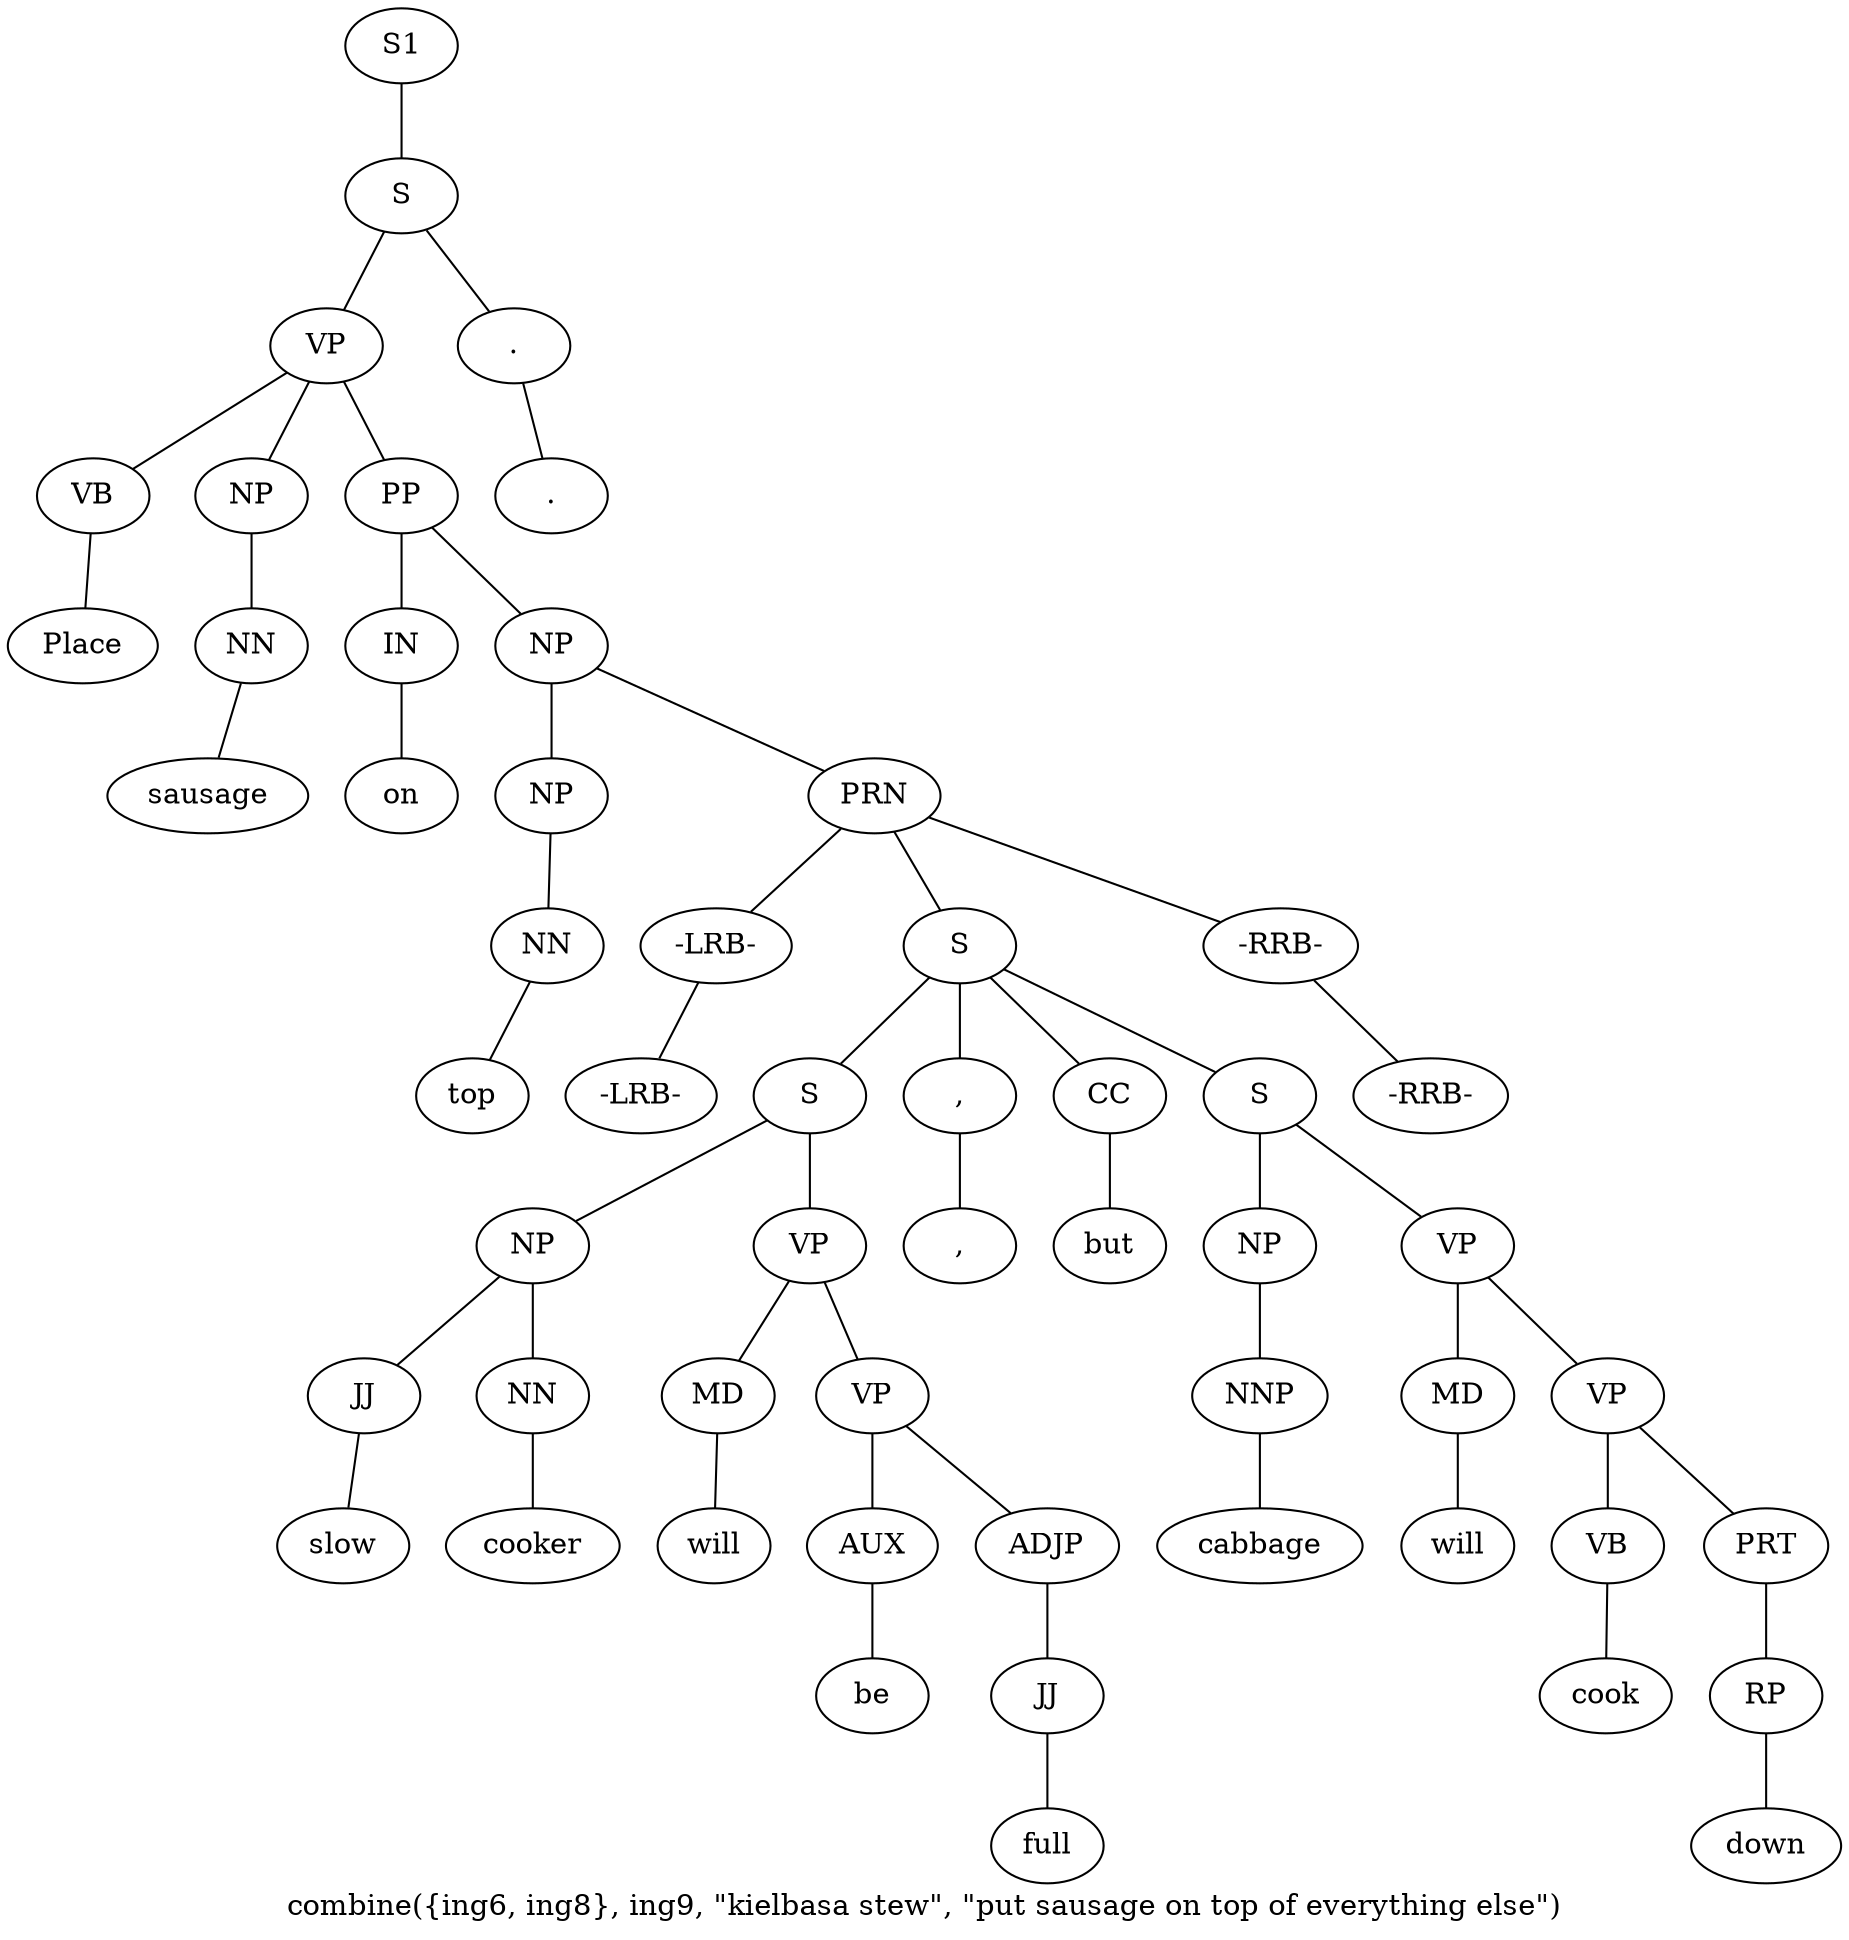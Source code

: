 graph SyntaxGraph {
	label = "combine({ing6, ing8}, ing9, \"kielbasa stew\", \"put sausage on top of everything else\")";
	Node0 [label="S1"];
	Node1 [label="S"];
	Node2 [label="VP"];
	Node3 [label="VB"];
	Node4 [label="Place"];
	Node5 [label="NP"];
	Node6 [label="NN"];
	Node7 [label="sausage"];
	Node8 [label="PP"];
	Node9 [label="IN"];
	Node10 [label="on"];
	Node11 [label="NP"];
	Node12 [label="NP"];
	Node13 [label="NN"];
	Node14 [label="top"];
	Node15 [label="PRN"];
	Node16 [label="-LRB-"];
	Node17 [label="-LRB-"];
	Node18 [label="S"];
	Node19 [label="S"];
	Node20 [label="NP"];
	Node21 [label="JJ"];
	Node22 [label="slow"];
	Node23 [label="NN"];
	Node24 [label="cooker"];
	Node25 [label="VP"];
	Node26 [label="MD"];
	Node27 [label="will"];
	Node28 [label="VP"];
	Node29 [label="AUX"];
	Node30 [label="be"];
	Node31 [label="ADJP"];
	Node32 [label="JJ"];
	Node33 [label="full"];
	Node34 [label=","];
	Node35 [label=","];
	Node36 [label="CC"];
	Node37 [label="but"];
	Node38 [label="S"];
	Node39 [label="NP"];
	Node40 [label="NNP"];
	Node41 [label="cabbage"];
	Node42 [label="VP"];
	Node43 [label="MD"];
	Node44 [label="will"];
	Node45 [label="VP"];
	Node46 [label="VB"];
	Node47 [label="cook"];
	Node48 [label="PRT"];
	Node49 [label="RP"];
	Node50 [label="down"];
	Node51 [label="-RRB-"];
	Node52 [label="-RRB-"];
	Node53 [label="."];
	Node54 [label="."];

	Node0 -- Node1;
	Node1 -- Node2;
	Node1 -- Node53;
	Node2 -- Node3;
	Node2 -- Node5;
	Node2 -- Node8;
	Node3 -- Node4;
	Node5 -- Node6;
	Node6 -- Node7;
	Node8 -- Node9;
	Node8 -- Node11;
	Node9 -- Node10;
	Node11 -- Node12;
	Node11 -- Node15;
	Node12 -- Node13;
	Node13 -- Node14;
	Node15 -- Node16;
	Node15 -- Node18;
	Node15 -- Node51;
	Node16 -- Node17;
	Node18 -- Node19;
	Node18 -- Node34;
	Node18 -- Node36;
	Node18 -- Node38;
	Node19 -- Node20;
	Node19 -- Node25;
	Node20 -- Node21;
	Node20 -- Node23;
	Node21 -- Node22;
	Node23 -- Node24;
	Node25 -- Node26;
	Node25 -- Node28;
	Node26 -- Node27;
	Node28 -- Node29;
	Node28 -- Node31;
	Node29 -- Node30;
	Node31 -- Node32;
	Node32 -- Node33;
	Node34 -- Node35;
	Node36 -- Node37;
	Node38 -- Node39;
	Node38 -- Node42;
	Node39 -- Node40;
	Node40 -- Node41;
	Node42 -- Node43;
	Node42 -- Node45;
	Node43 -- Node44;
	Node45 -- Node46;
	Node45 -- Node48;
	Node46 -- Node47;
	Node48 -- Node49;
	Node49 -- Node50;
	Node51 -- Node52;
	Node53 -- Node54;
}